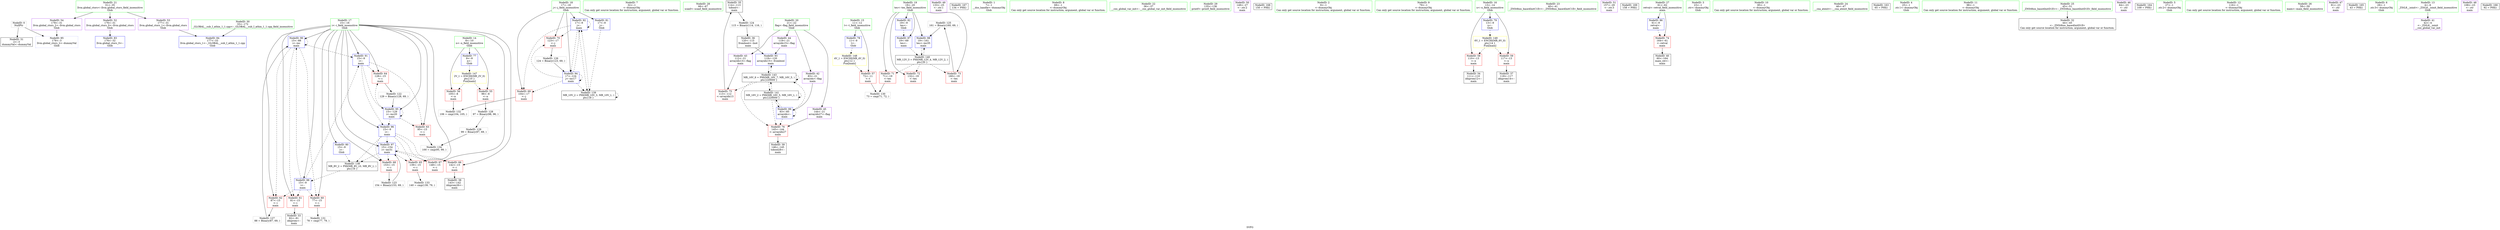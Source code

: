 digraph "SVFG" {
	label="SVFG";

	Node0x55c4b980ba40 [shape=record,color=grey,label="{NodeID: 0\nNullPtr}"];
	Node0x55c4b980ba40 -> Node0x55c4b98200a0[style=solid];
	Node0x55c4b980ba40 -> Node0x55c4b9823f10[style=solid];
	Node0x55c4b9824350 [shape=record,color=blue,label="{NodeID: 90\n15\<--88\ni\<--inc\nmain\n}"];
	Node0x55c4b9824350 -> Node0x55c4b9822940[style=dashed];
	Node0x55c4b9824350 -> Node0x55c4b9822a10[style=dashed];
	Node0x55c4b9824350 -> Node0x55c4b9822ae0[style=dashed];
	Node0x55c4b9824350 -> Node0x55c4b9824350[style=dashed];
	Node0x55c4b9824350 -> Node0x55c4b9824420[style=dashed];
	Node0x55c4b980bad0 [shape=record,color=green,label="{NodeID: 7\n32\<--1\n\<--dummyObj\nCan only get source location for instruction, argument, global var or function.}"];
	Node0x55c4b9820fa0 [shape=record,color=blue,label="{NodeID: 97\n15\<--154\ni\<--inc31\nmain\n}"];
	Node0x55c4b9820fa0 -> Node0x55c4b9822d50[style=dashed];
	Node0x55c4b9820fa0 -> Node0x55c4b9822e20[style=dashed];
	Node0x55c4b9820fa0 -> Node0x55c4b9822ef0[style=dashed];
	Node0x55c4b9820fa0 -> Node0x55c4b9822fc0[style=dashed];
	Node0x55c4b9820fa0 -> Node0x55c4b9820fa0[style=dashed];
	Node0x55c4b9820fa0 -> Node0x55c4b982cda0[style=dashed];
	Node0x55c4b980b130 [shape=record,color=green,label="{NodeID: 14\n8\<--10\nn\<--n_field_insensitive\nGlob }"];
	Node0x55c4b980b130 -> Node0x55c4b9822530[style=solid];
	Node0x55c4b980b130 -> Node0x55c4b9822600[style=solid];
	Node0x55c4b980b130 -> Node0x55c4b9823710[style=solid];
	Node0x55c4b981f6d0 [shape=record,color=green,label="{NodeID: 21\n31\<--35\nllvm.global_ctors\<--llvm.global_ctors_field_insensitive\nGlob }"];
	Node0x55c4b981f6d0 -> Node0x55c4b9822230[style=solid];
	Node0x55c4b981f6d0 -> Node0x55c4b9822330[style=solid];
	Node0x55c4b981f6d0 -> Node0x55c4b9822430[style=solid];
	Node0x55c4b981fda0 [shape=record,color=green,label="{NodeID: 28\n66\<--67\nscanf\<--scanf_field_insensitive\n}"];
	Node0x55c4b9820440 [shape=record,color=black,label="{NodeID: 35\n114\<--113\ntobool\<--\nmain\n}"];
	Node0x55c4b9820440 -> Node0x55c4b98266b0[style=solid];
	Node0x55c4b9826830 [shape=record,color=grey,label="{NodeID: 125\n161 = Binary(160, 69, )\n}"];
	Node0x55c4b9826830 -> Node0x55c4b9821070[style=solid];
	Node0x55c4b98209f0 [shape=record,color=purple,label="{NodeID: 42\n83\<--21\narrayidx\<--flag\nmain\n}"];
	Node0x55c4b98209f0 -> Node0x55c4b9824280[style=solid];
	Node0x55c4b98272b0 [shape=record,color=grey,label="{NodeID: 132\n106 = cmp(104, 105, )\n}"];
	Node0x55c4b9821fc0 [shape=record,color=purple,label="{NodeID: 49\n133\<--25\n\<--.str.1\nmain\n}"];
	Node0x55c4b982d2a0 [shape=record,color=black,label="{NodeID: 139\nMR_10V_2 = PHI(MR_10V_3, MR_10V_1, )\npts\{18 \}\n}"];
	Node0x55c4b982d2a0 -> Node0x55c4b98244f0[style=dashed];
	Node0x55c4b982d2a0 -> Node0x55c4b982d2a0[style=dashed];
	Node0x55c4b9822600 [shape=record,color=red,label="{NodeID: 56\n105\<--8\n\<--n\nmain\n}"];
	Node0x55c4b9822600 -> Node0x55c4b98272b0[style=solid];
	Node0x55c4b9822bb0 [shape=record,color=red,label="{NodeID: 63\n95\<--15\n\<--i\nmain\n}"];
	Node0x55c4b9822bb0 -> Node0x55c4b98216f0[style=solid];
	Node0x55c4b9823160 [shape=record,color=red,label="{NodeID: 70\n123\<--17\n\<--j\nmain\n}"];
	Node0x55c4b9823160 -> Node0x55c4b98269b0[style=solid];
	Node0x55c4b9823710 [shape=record,color=blue,label="{NodeID: 77\n8\<--9\nn\<--\nGlob }"];
	Node0x55c4b9823710 -> Node0x55c4b982faa0[style=dashed];
	Node0x55c4b9837770 [shape=record,color=black,label="{NodeID: 167\n134 = PHI()\n}"];
	Node0x55c4b9823e10 [shape=record,color=blue,label="{NodeID: 84\n177\<--33\nllvm.global_ctors_1\<--_GLOBAL__sub_I_athin_1_1.cpp\nGlob }"];
	Node0x55c4b980ac30 [shape=record,color=green,label="{NodeID: 1\n7\<--1\n__dso_handle\<--dummyObj\nGlob }"];
	Node0x55c4b9824420 [shape=record,color=blue,label="{NodeID: 91\n15\<--9\ni\<--\nmain\n}"];
	Node0x55c4b9824420 -> Node0x55c4b9822bb0[style=dashed];
	Node0x55c4b9824420 -> Node0x55c4b9822c80[style=dashed];
	Node0x55c4b9824420 -> Node0x55c4b9824760[style=dashed];
	Node0x55c4b9824420 -> Node0x55c4b9820ed0[style=dashed];
	Node0x55c4b980bb60 [shape=record,color=green,label="{NodeID: 8\n69\<--1\n\<--dummyObj\nCan only get source location for instruction, argument, global var or function.}"];
	Node0x55c4b9821070 [shape=record,color=blue,label="{NodeID: 98\n19\<--161\ntes\<--inc35\nmain\n}"];
	Node0x55c4b9821070 -> Node0x55c4b982d7a0[style=dashed];
	Node0x55c4b980b200 [shape=record,color=green,label="{NodeID: 15\n11\<--12\nt\<--t_field_insensitive\nGlob }"];
	Node0x55c4b980b200 -> Node0x55c4b98226d0[style=solid];
	Node0x55c4b980b200 -> Node0x55c4b9823810[style=solid];
	Node0x55c4b981f7d0 [shape=record,color=green,label="{NodeID: 22\n36\<--37\n__cxx_global_var_init\<--__cxx_global_var_init_field_insensitive\n}"];
	Node0x55c4b981fea0 [shape=record,color=green,label="{NodeID: 29\n135\<--136\nprintf\<--printf_field_insensitive\n}"];
	Node0x55c4b9820510 [shape=record,color=black,label="{NodeID: 36\n120\<--115\nfrombool\<--lnot\nmain\n}"];
	Node0x55c4b9820510 -> Node0x55c4b98245c0[style=solid];
	Node0x55c4b98269b0 [shape=record,color=grey,label="{NodeID: 126\n124 = Binary(123, 69, )\n}"];
	Node0x55c4b98269b0 -> Node0x55c4b9824690[style=solid];
	Node0x55c4b9820ac0 [shape=record,color=purple,label="{NodeID: 43\n112\<--21\narrayidx13\<--flag\nmain\n}"];
	Node0x55c4b9820ac0 -> Node0x55c4b9823570[style=solid];
	Node0x55c4b9827430 [shape=record,color=grey,label="{NodeID: 133\n140 = cmp(139, 79, )\n}"];
	Node0x55c4b9822090 [shape=record,color=purple,label="{NodeID: 50\n149\<--27\n\<--.str.2\nmain\n}"];
	Node0x55c4b982d7a0 [shape=record,color=black,label="{NodeID: 140\nMR_12V_3 = PHI(MR_12V_4, MR_12V_2, )\npts\{20 \}\n}"];
	Node0x55c4b982d7a0 -> Node0x55c4b9823230[style=dashed];
	Node0x55c4b982d7a0 -> Node0x55c4b9823300[style=dashed];
	Node0x55c4b982d7a0 -> Node0x55c4b98233d0[style=dashed];
	Node0x55c4b982d7a0 -> Node0x55c4b9821070[style=dashed];
	Node0x55c4b98226d0 [shape=record,color=red,label="{NodeID: 57\n72\<--11\n\<--t\nmain\n}"];
	Node0x55c4b98226d0 -> Node0x55c4b9826fb0[style=solid];
	Node0x55c4b982faa0 [shape=record,color=yellow,style=double,label="{NodeID: 147\n2V_1 = ENCHI(MR_2V_0)\npts\{10 \}\nFun[main]}"];
	Node0x55c4b982faa0 -> Node0x55c4b9822530[style=dashed];
	Node0x55c4b982faa0 -> Node0x55c4b9822600[style=dashed];
	Node0x55c4b9822c80 [shape=record,color=red,label="{NodeID: 64\n128\<--15\n\<--i\nmain\n}"];
	Node0x55c4b9822c80 -> Node0x55c4b98263b0[style=solid];
	Node0x55c4b9823230 [shape=record,color=red,label="{NodeID: 71\n71\<--19\n\<--tes\nmain\n}"];
	Node0x55c4b9823230 -> Node0x55c4b9826fb0[style=solid];
	Node0x55c4b9823810 [shape=record,color=blue,label="{NodeID: 78\n11\<--9\nt\<--\nGlob }"];
	Node0x55c4b9823810 -> Node0x55c4b98305c0[style=dashed];
	Node0x55c4b9837870 [shape=record,color=black,label="{NodeID: 168\n150 = PHI()\n}"];
	Node0x55c4b9823f10 [shape=record,color=blue, style = dotted,label="{NodeID: 85\n178\<--3\nllvm.global_ctors_2\<--dummyVal\nGlob }"];
	Node0x55c4b980a6c0 [shape=record,color=green,label="{NodeID: 2\n9\<--1\n\<--dummyObj\nCan only get source location for instruction, argument, global var or function.}"];
	Node0x55c4b98244f0 [shape=record,color=blue,label="{NodeID: 92\n17\<--9\nj\<--\nmain\n}"];
	Node0x55c4b98244f0 -> Node0x55c4b9823090[style=dashed];
	Node0x55c4b98244f0 -> Node0x55c4b9823160[style=dashed];
	Node0x55c4b98244f0 -> Node0x55c4b98244f0[style=dashed];
	Node0x55c4b98244f0 -> Node0x55c4b9824690[style=dashed];
	Node0x55c4b98244f0 -> Node0x55c4b982d2a0[style=dashed];
	Node0x55c4b980b8e0 [shape=record,color=green,label="{NodeID: 9\n79\<--1\n\<--dummyObj\nCan only get source location for instruction, argument, global var or function.}"];
	Node0x55c4b980b2d0 [shape=record,color=green,label="{NodeID: 16\n13\<--14\nx\<--x_field_insensitive\nGlob }"];
	Node0x55c4b980b2d0 -> Node0x55c4b98227a0[style=solid];
	Node0x55c4b980b2d0 -> Node0x55c4b9822870[style=solid];
	Node0x55c4b980b2d0 -> Node0x55c4b9823910[style=solid];
	Node0x55c4b981f8d0 [shape=record,color=green,label="{NodeID: 23\n40\<--41\n_ZNSt8ios_base4InitC1Ev\<--_ZNSt8ios_base4InitC1Ev_field_insensitive\n}"];
	Node0x55c4b981ffa0 [shape=record,color=green,label="{NodeID: 30\n33\<--172\n_GLOBAL__sub_I_athin_1_1.cpp\<--_GLOBAL__sub_I_athin_1_1.cpp_field_insensitive\n}"];
	Node0x55c4b981ffa0 -> Node0x55c4b9823e10[style=solid];
	Node0x55c4b98205e0 [shape=record,color=black,label="{NodeID: 37\n118\<--117\nidxprom14\<--\nmain\n}"];
	Node0x55c4b9826b30 [shape=record,color=grey,label="{NodeID: 127\n88 = Binary(87, 69, )\n}"];
	Node0x55c4b9826b30 -> Node0x55c4b9824350[style=solid];
	Node0x55c4b9820b90 [shape=record,color=purple,label="{NodeID: 44\n119\<--21\narrayidx15\<--flag\nmain\n}"];
	Node0x55c4b9820b90 -> Node0x55c4b98245c0[style=solid];
	Node0x55c4b98216f0 [shape=record,color=grey,label="{NodeID: 134\n100 = cmp(95, 99, )\n}"];
	Node0x55c4b9822160 [shape=record,color=purple,label="{NodeID: 51\n157\<--29\n\<--.str.3\nmain\n}"];
	Node0x55c4b982dca0 [shape=record,color=black,label="{NodeID: 141\nMR_16V_2 = PHI(MR_16V_5, MR_16V_1, )\npts\{220000 \}\n}"];
	Node0x55c4b982dca0 -> Node0x55c4b9823640[style=dashed];
	Node0x55c4b982dca0 -> Node0x55c4b9824280[style=dashed];
	Node0x55c4b982dca0 -> Node0x55c4b982dca0[style=dashed];
	Node0x55c4b982dca0 -> Node0x55c4b982e6a0[style=dashed];
	Node0x55c4b98227a0 [shape=record,color=red,label="{NodeID: 58\n110\<--13\n\<--x\nmain\n}"];
	Node0x55c4b98227a0 -> Node0x55c4b9820370[style=solid];
	Node0x55c4b98305c0 [shape=record,color=yellow,style=double,label="{NodeID: 148\n4V_1 = ENCHI(MR_4V_0)\npts\{12 \}\nFun[main]}"];
	Node0x55c4b98305c0 -> Node0x55c4b98226d0[style=dashed];
	Node0x55c4b9822d50 [shape=record,color=red,label="{NodeID: 65\n139\<--15\n\<--i\nmain\n}"];
	Node0x55c4b9822d50 -> Node0x55c4b9827430[style=solid];
	Node0x55c4b9823300 [shape=record,color=red,label="{NodeID: 72\n132\<--19\n\<--tes\nmain\n}"];
	Node0x55c4b9823910 [shape=record,color=blue,label="{NodeID: 79\n13\<--9\nx\<--\nGlob }"];
	Node0x55c4b9823910 -> Node0x55c4b98306a0[style=dashed];
	Node0x55c4b9837970 [shape=record,color=black,label="{NodeID: 169\n158 = PHI()\n}"];
	Node0x55c4b9824010 [shape=record,color=blue,label="{NodeID: 86\n61\<--9\nretval\<--\nmain\n}"];
	Node0x55c4b9824010 -> Node0x55c4b98234a0[style=dashed];
	Node0x55c4b9809470 [shape=record,color=green,label="{NodeID: 3\n23\<--1\n.str\<--dummyObj\nGlob }"];
	Node0x55c4b98245c0 [shape=record,color=blue,label="{NodeID: 93\n119\<--120\narrayidx15\<--frombool\nmain\n}"];
	Node0x55c4b98245c0 -> Node0x55c4b982e6a0[style=dashed];
	Node0x55c4b980b9b0 [shape=record,color=green,label="{NodeID: 10\n85\<--1\n\<--dummyObj\nCan only get source location for instruction, argument, global var or function.}"];
	Node0x55c4b981f300 [shape=record,color=green,label="{NodeID: 17\n15\<--16\ni\<--i_field_insensitive\nGlob }"];
	Node0x55c4b981f300 -> Node0x55c4b9822940[style=solid];
	Node0x55c4b981f300 -> Node0x55c4b9822a10[style=solid];
	Node0x55c4b981f300 -> Node0x55c4b9822ae0[style=solid];
	Node0x55c4b981f300 -> Node0x55c4b9822bb0[style=solid];
	Node0x55c4b981f300 -> Node0x55c4b9822c80[style=solid];
	Node0x55c4b981f300 -> Node0x55c4b9822d50[style=solid];
	Node0x55c4b981f300 -> Node0x55c4b9822e20[style=solid];
	Node0x55c4b981f300 -> Node0x55c4b9822ef0[style=solid];
	Node0x55c4b981f300 -> Node0x55c4b9822fc0[style=solid];
	Node0x55c4b981f300 -> Node0x55c4b9823a10[style=solid];
	Node0x55c4b981f300 -> Node0x55c4b98241b0[style=solid];
	Node0x55c4b981f300 -> Node0x55c4b9824350[style=solid];
	Node0x55c4b981f300 -> Node0x55c4b9824420[style=solid];
	Node0x55c4b981f300 -> Node0x55c4b9824760[style=solid];
	Node0x55c4b981f300 -> Node0x55c4b9820ed0[style=solid];
	Node0x55c4b981f300 -> Node0x55c4b9820fa0[style=solid];
	Node0x55c4b981f9d0 [shape=record,color=green,label="{NodeID: 24\n46\<--47\n__cxa_atexit\<--__cxa_atexit_field_insensitive\n}"];
	Node0x55c4b98200a0 [shape=record,color=black,label="{NodeID: 31\n2\<--3\ndummyVal\<--dummyVal\n}"];
	Node0x55c4b98206b0 [shape=record,color=black,label="{NodeID: 38\n143\<--142\nidxprom26\<--\nmain\n}"];
	Node0x55c4b9826cb0 [shape=record,color=grey,label="{NodeID: 128\n97 = Binary(98, 96, )\n}"];
	Node0x55c4b9826cb0 -> Node0x55c4b9826e30[style=solid];
	Node0x55c4b9820c60 [shape=record,color=purple,label="{NodeID: 45\n144\<--21\narrayidx27\<--flag\nmain\n}"];
	Node0x55c4b9820c60 -> Node0x55c4b9823640[style=solid];
	Node0x55c4b9822230 [shape=record,color=purple,label="{NodeID: 52\n176\<--31\nllvm.global_ctors_0\<--llvm.global_ctors\nGlob }"];
	Node0x55c4b9822230 -> Node0x55c4b9823d10[style=solid];
	Node0x55c4b9822870 [shape=record,color=red,label="{NodeID: 59\n117\<--13\n\<--x\nmain\n}"];
	Node0x55c4b9822870 -> Node0x55c4b98205e0[style=solid];
	Node0x55c4b98306a0 [shape=record,color=yellow,style=double,label="{NodeID: 149\n6V_1 = ENCHI(MR_6V_0)\npts\{14 \}\nFun[main]}"];
	Node0x55c4b98306a0 -> Node0x55c4b98227a0[style=dashed];
	Node0x55c4b98306a0 -> Node0x55c4b9822870[style=dashed];
	Node0x55c4b9822e20 [shape=record,color=red,label="{NodeID: 66\n142\<--15\n\<--i\nmain\n}"];
	Node0x55c4b9822e20 -> Node0x55c4b98206b0[style=solid];
	Node0x55c4b98233d0 [shape=record,color=red,label="{NodeID: 73\n160\<--19\n\<--tes\nmain\n}"];
	Node0x55c4b98233d0 -> Node0x55c4b9826830[style=solid];
	Node0x55c4b96904c0 [shape=record,color=black,label="{NodeID: 163\n65 = PHI()\n}"];
	Node0x55c4b9823a10 [shape=record,color=blue,label="{NodeID: 80\n15\<--9\ni\<--\nGlob }"];
	Node0x55c4b9823a10 -> Node0x55c4b982cda0[style=dashed];
	Node0x55c4b98240e0 [shape=record,color=blue,label="{NodeID: 87\n19\<--69\ntes\<--\nmain\n}"];
	Node0x55c4b98240e0 -> Node0x55c4b982d7a0[style=dashed];
	Node0x55c4b980b400 [shape=record,color=green,label="{NodeID: 4\n25\<--1\n.str.1\<--dummyObj\nGlob }"];
	Node0x55c4b9824690 [shape=record,color=blue,label="{NodeID: 94\n17\<--124\nj\<--inc17\nmain\n}"];
	Node0x55c4b9824690 -> Node0x55c4b9823090[style=dashed];
	Node0x55c4b9824690 -> Node0x55c4b9823160[style=dashed];
	Node0x55c4b9824690 -> Node0x55c4b98244f0[style=dashed];
	Node0x55c4b9824690 -> Node0x55c4b9824690[style=dashed];
	Node0x55c4b9824690 -> Node0x55c4b982d2a0[style=dashed];
	Node0x55c4b980a7b0 [shape=record,color=green,label="{NodeID: 11\n98\<--1\n\<--dummyObj\nCan only get source location for instruction, argument, global var or function.}"];
	Node0x55c4b981f3d0 [shape=record,color=green,label="{NodeID: 18\n17\<--18\nj\<--j_field_insensitive\nGlob }"];
	Node0x55c4b981f3d0 -> Node0x55c4b9823090[style=solid];
	Node0x55c4b981f3d0 -> Node0x55c4b9823160[style=solid];
	Node0x55c4b981f3d0 -> Node0x55c4b9823b10[style=solid];
	Node0x55c4b981f3d0 -> Node0x55c4b98244f0[style=solid];
	Node0x55c4b981f3d0 -> Node0x55c4b9824690[style=solid];
	Node0x55c4b981fad0 [shape=record,color=green,label="{NodeID: 25\n45\<--51\n_ZNSt8ios_base4InitD1Ev\<--_ZNSt8ios_base4InitD1Ev_field_insensitive\n}"];
	Node0x55c4b981fad0 -> Node0x55c4b98201a0[style=solid];
	Node0x55c4b98201a0 [shape=record,color=black,label="{NodeID: 32\n44\<--45\n\<--_ZNSt8ios_base4InitD1Ev\nCan only get source location for instruction, argument, global var or function.}"];
	Node0x55c4b98263b0 [shape=record,color=grey,label="{NodeID: 122\n129 = Binary(128, 69, )\n}"];
	Node0x55c4b98263b0 -> Node0x55c4b9824760[style=solid];
	Node0x55c4b9820780 [shape=record,color=black,label="{NodeID: 39\n146\<--145\ntobool28\<--\nmain\n}"];
	Node0x55c4b9826e30 [shape=record,color=grey,label="{NodeID: 129\n99 = Binary(97, 69, )\n}"];
	Node0x55c4b9826e30 -> Node0x55c4b98216f0[style=solid];
	Node0x55c4b9820d30 [shape=record,color=purple,label="{NodeID: 46\n64\<--23\n\<--.str\nmain\n}"];
	Node0x55c4b9822330 [shape=record,color=purple,label="{NodeID: 53\n177\<--31\nllvm.global_ctors_1\<--llvm.global_ctors\nGlob }"];
	Node0x55c4b9822330 -> Node0x55c4b9823e10[style=solid];
	Node0x55c4b982e6a0 [shape=record,color=black,label="{NodeID: 143\nMR_16V_6 = PHI(MR_16V_7, MR_16V_5, )\npts\{220000 \}\n}"];
	Node0x55c4b982e6a0 -> Node0x55c4b9823570[style=dashed];
	Node0x55c4b982e6a0 -> Node0x55c4b9823640[style=dashed];
	Node0x55c4b982e6a0 -> Node0x55c4b98245c0[style=dashed];
	Node0x55c4b982e6a0 -> Node0x55c4b982dca0[style=dashed];
	Node0x55c4b982e6a0 -> Node0x55c4b982e6a0[style=dashed];
	Node0x55c4b9822940 [shape=record,color=red,label="{NodeID: 60\n77\<--15\n\<--i\nmain\n}"];
	Node0x55c4b9822940 -> Node0x55c4b9827130[style=solid];
	Node0x55c4b9822ef0 [shape=record,color=red,label="{NodeID: 67\n148\<--15\n\<--i\nmain\n}"];
	Node0x55c4b98234a0 [shape=record,color=red,label="{NodeID: 74\n164\<--61\n\<--retval\nmain\n}"];
	Node0x55c4b98234a0 -> Node0x55c4b9820850[style=solid];
	Node0x55c4b9837470 [shape=record,color=black,label="{NodeID: 164\n109 = PHI()\n}"];
	Node0x55c4b9823b10 [shape=record,color=blue,label="{NodeID: 81\n17\<--9\nj\<--\nGlob }"];
	Node0x55c4b9823b10 -> Node0x55c4b982d2a0[style=dashed];
	Node0x55c4b98241b0 [shape=record,color=blue,label="{NodeID: 88\n15\<--9\ni\<--\nmain\n}"];
	Node0x55c4b98241b0 -> Node0x55c4b9822940[style=dashed];
	Node0x55c4b98241b0 -> Node0x55c4b9822a10[style=dashed];
	Node0x55c4b98241b0 -> Node0x55c4b9822ae0[style=dashed];
	Node0x55c4b98241b0 -> Node0x55c4b9824350[style=dashed];
	Node0x55c4b98241b0 -> Node0x55c4b9824420[style=dashed];
	Node0x55c4b980a540 [shape=record,color=green,label="{NodeID: 5\n27\<--1\n.str.2\<--dummyObj\nGlob }"];
	Node0x55c4b9824760 [shape=record,color=blue,label="{NodeID: 95\n15\<--129\ni\<--inc20\nmain\n}"];
	Node0x55c4b9824760 -> Node0x55c4b9822bb0[style=dashed];
	Node0x55c4b9824760 -> Node0x55c4b9822c80[style=dashed];
	Node0x55c4b9824760 -> Node0x55c4b9824760[style=dashed];
	Node0x55c4b9824760 -> Node0x55c4b9820ed0[style=dashed];
	Node0x55c4b980a880 [shape=record,color=green,label="{NodeID: 12\n116\<--1\n\<--dummyObj\nCan only get source location for instruction, argument, global var or function.}"];
	Node0x55c4b981f4d0 [shape=record,color=green,label="{NodeID: 19\n19\<--20\ntes\<--tes_field_insensitive\nGlob }"];
	Node0x55c4b981f4d0 -> Node0x55c4b9823230[style=solid];
	Node0x55c4b981f4d0 -> Node0x55c4b9823300[style=solid];
	Node0x55c4b981f4d0 -> Node0x55c4b98233d0[style=solid];
	Node0x55c4b981f4d0 -> Node0x55c4b9823c10[style=solid];
	Node0x55c4b981f4d0 -> Node0x55c4b98240e0[style=solid];
	Node0x55c4b981f4d0 -> Node0x55c4b9821070[style=solid];
	Node0x55c4b981fbd0 [shape=record,color=green,label="{NodeID: 26\n58\<--59\nmain\<--main_field_insensitive\n}"];
	Node0x55c4b98202a0 [shape=record,color=black,label="{NodeID: 33\n82\<--81\nidxprom\<--\nmain\n}"];
	Node0x55c4b9826530 [shape=record,color=grey,label="{NodeID: 123\n154 = Binary(153, 69, )\n}"];
	Node0x55c4b9826530 -> Node0x55c4b9820fa0[style=solid];
	Node0x55c4b9820850 [shape=record,color=black,label="{NodeID: 40\n60\<--164\nmain_ret\<--\nmain\n}"];
	Node0x55c4b9826fb0 [shape=record,color=grey,label="{NodeID: 130\n73 = cmp(71, 72, )\n}"];
	Node0x55c4b9820e00 [shape=record,color=purple,label="{NodeID: 47\n91\<--23\n\<--.str\nmain\n}"];
	Node0x55c4b9822430 [shape=record,color=purple,label="{NodeID: 54\n178\<--31\nllvm.global_ctors_2\<--llvm.global_ctors\nGlob }"];
	Node0x55c4b9822430 -> Node0x55c4b9823f10[style=solid];
	Node0x55c4b9822a10 [shape=record,color=red,label="{NodeID: 61\n81\<--15\n\<--i\nmain\n}"];
	Node0x55c4b9822a10 -> Node0x55c4b98202a0[style=solid];
	Node0x55c4b9822fc0 [shape=record,color=red,label="{NodeID: 68\n153\<--15\n\<--i\nmain\n}"];
	Node0x55c4b9822fc0 -> Node0x55c4b9826530[style=solid];
	Node0x55c4b9823570 [shape=record,color=red,label="{NodeID: 75\n113\<--112\n\<--arrayidx13\nmain\n}"];
	Node0x55c4b9823570 -> Node0x55c4b9820440[style=solid];
	Node0x55c4b9837570 [shape=record,color=black,label="{NodeID: 165\n43 = PHI()\n}"];
	Node0x55c4b9823c10 [shape=record,color=blue,label="{NodeID: 82\n19\<--9\ntes\<--\nGlob }"];
	Node0x55c4b9823c10 -> Node0x55c4b98240e0[style=dashed];
	Node0x55c4b9824280 [shape=record,color=blue,label="{NodeID: 89\n83\<--85\narrayidx\<--\nmain\n}"];
	Node0x55c4b9824280 -> Node0x55c4b9823640[style=dashed];
	Node0x55c4b9824280 -> Node0x55c4b9824280[style=dashed];
	Node0x55c4b9824280 -> Node0x55c4b982dca0[style=dashed];
	Node0x55c4b9824280 -> Node0x55c4b982e6a0[style=dashed];
	Node0x55c4b980bcc0 [shape=record,color=green,label="{NodeID: 6\n29\<--1\n.str.3\<--dummyObj\nGlob }"];
	Node0x55c4b9820ed0 [shape=record,color=blue,label="{NodeID: 96\n15\<--9\ni\<--\nmain\n}"];
	Node0x55c4b9820ed0 -> Node0x55c4b9822d50[style=dashed];
	Node0x55c4b9820ed0 -> Node0x55c4b9822e20[style=dashed];
	Node0x55c4b9820ed0 -> Node0x55c4b9822ef0[style=dashed];
	Node0x55c4b9820ed0 -> Node0x55c4b9822fc0[style=dashed];
	Node0x55c4b9820ed0 -> Node0x55c4b9820fa0[style=dashed];
	Node0x55c4b9820ed0 -> Node0x55c4b982cda0[style=dashed];
	Node0x55c4b980a950 [shape=record,color=green,label="{NodeID: 13\n4\<--6\n_ZStL8__ioinit\<--_ZStL8__ioinit_field_insensitive\nGlob }"];
	Node0x55c4b980a950 -> Node0x55c4b9820920[style=solid];
	Node0x55c4b981f5d0 [shape=record,color=green,label="{NodeID: 20\n21\<--22\nflag\<--flag_field_insensitive\nGlob }"];
	Node0x55c4b981f5d0 -> Node0x55c4b98209f0[style=solid];
	Node0x55c4b981f5d0 -> Node0x55c4b9820ac0[style=solid];
	Node0x55c4b981f5d0 -> Node0x55c4b9820b90[style=solid];
	Node0x55c4b981f5d0 -> Node0x55c4b9820c60[style=solid];
	Node0x55c4b981fcd0 [shape=record,color=green,label="{NodeID: 27\n61\<--62\nretval\<--retval_field_insensitive\nmain\n}"];
	Node0x55c4b981fcd0 -> Node0x55c4b98234a0[style=solid];
	Node0x55c4b981fcd0 -> Node0x55c4b9824010[style=solid];
	Node0x55c4b9820370 [shape=record,color=black,label="{NodeID: 34\n111\<--110\nidxprom12\<--\nmain\n}"];
	Node0x55c4b98266b0 [shape=record,color=grey,label="{NodeID: 124\n115 = Binary(114, 116, )\n}"];
	Node0x55c4b98266b0 -> Node0x55c4b9820510[style=solid];
	Node0x55c4b9820920 [shape=record,color=purple,label="{NodeID: 41\n42\<--4\n\<--_ZStL8__ioinit\n__cxx_global_var_init\n}"];
	Node0x55c4b9827130 [shape=record,color=grey,label="{NodeID: 131\n78 = cmp(77, 79, )\n}"];
	Node0x55c4b9821ef0 [shape=record,color=purple,label="{NodeID: 48\n108\<--23\n\<--.str\nmain\n}"];
	Node0x55c4b982cda0 [shape=record,color=black,label="{NodeID: 138\nMR_8V_2 = PHI(MR_8V_10, MR_8V_1, )\npts\{16 \}\n}"];
	Node0x55c4b982cda0 -> Node0x55c4b98241b0[style=dashed];
	Node0x55c4b9822530 [shape=record,color=red,label="{NodeID: 55\n96\<--8\n\<--n\nmain\n}"];
	Node0x55c4b9822530 -> Node0x55c4b9826cb0[style=solid];
	Node0x55c4b9822ae0 [shape=record,color=red,label="{NodeID: 62\n87\<--15\n\<--i\nmain\n}"];
	Node0x55c4b9822ae0 -> Node0x55c4b9826b30[style=solid];
	Node0x55c4b9823090 [shape=record,color=red,label="{NodeID: 69\n104\<--17\n\<--j\nmain\n}"];
	Node0x55c4b9823090 -> Node0x55c4b98272b0[style=solid];
	Node0x55c4b9823640 [shape=record,color=red,label="{NodeID: 76\n145\<--144\n\<--arrayidx27\nmain\n}"];
	Node0x55c4b9823640 -> Node0x55c4b9820780[style=solid];
	Node0x55c4b9837670 [shape=record,color=black,label="{NodeID: 166\n92 = PHI()\n}"];
	Node0x55c4b9823d10 [shape=record,color=blue,label="{NodeID: 83\n176\<--32\nllvm.global_ctors_0\<--\nGlob }"];
}

